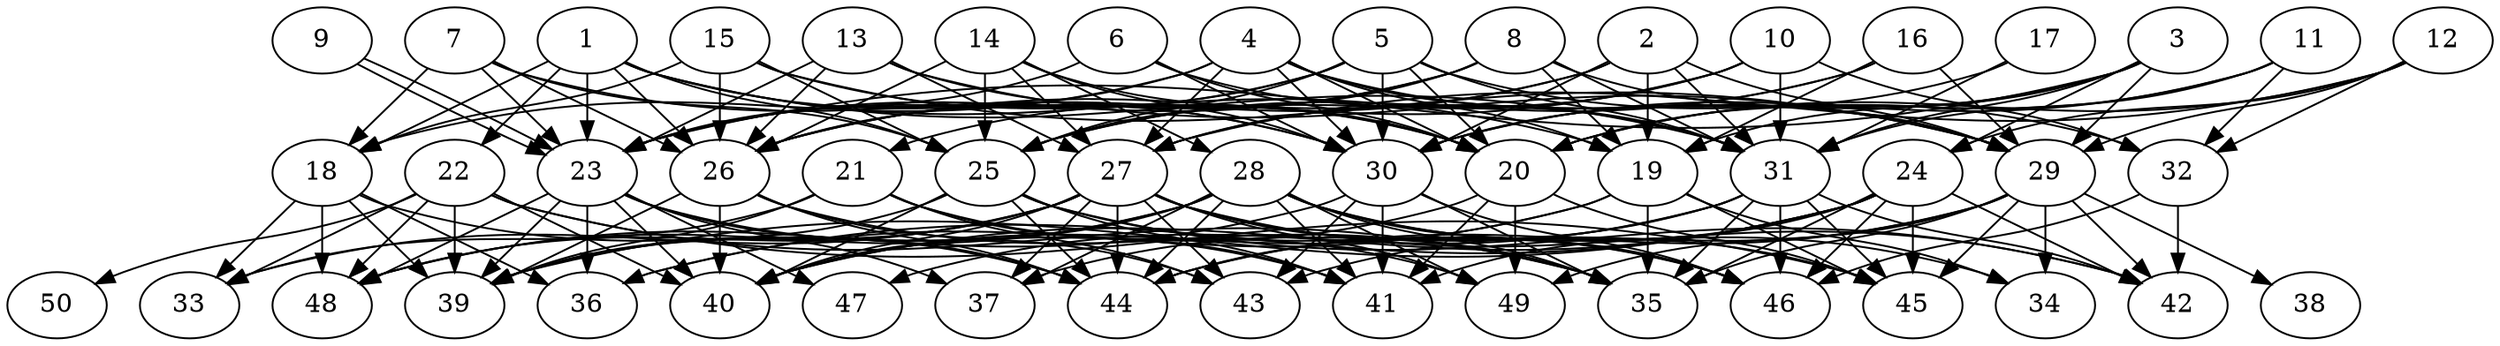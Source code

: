 // DAG automatically generated by daggen at Tue Aug  6 16:32:29 2019
// ./daggen --dot -n 50 --ccr 0.4 --fat 0.8 --regular 0.5 --density 0.6 --mindata 5242880 --maxdata 52428800 
digraph G {
  1 [size="76444160", alpha="0.01", expect_size="30577664"] 
  1 -> 18 [size ="30577664"]
  1 -> 19 [size ="30577664"]
  1 -> 22 [size ="30577664"]
  1 -> 23 [size ="30577664"]
  1 -> 25 [size ="30577664"]
  1 -> 26 [size ="30577664"]
  1 -> 30 [size ="30577664"]
  1 -> 31 [size ="30577664"]
  2 [size="130933760", alpha="0.07", expect_size="52373504"] 
  2 -> 19 [size ="52373504"]
  2 -> 21 [size ="52373504"]
  2 -> 26 [size ="52373504"]
  2 -> 29 [size ="52373504"]
  2 -> 30 [size ="52373504"]
  2 -> 31 [size ="52373504"]
  3 [size="102021120", alpha="0.05", expect_size="40808448"] 
  3 -> 19 [size ="40808448"]
  3 -> 20 [size ="40808448"]
  3 -> 23 [size ="40808448"]
  3 -> 24 [size ="40808448"]
  3 -> 29 [size ="40808448"]
  3 -> 30 [size ="40808448"]
  3 -> 31 [size ="40808448"]
  4 [size="66585600", alpha="0.12", expect_size="26634240"] 
  4 -> 18 [size ="26634240"]
  4 -> 19 [size ="26634240"]
  4 -> 20 [size ="26634240"]
  4 -> 23 [size ="26634240"]
  4 -> 27 [size ="26634240"]
  4 -> 29 [size ="26634240"]
  4 -> 30 [size ="26634240"]
  4 -> 31 [size ="26634240"]
  5 [size="65226240", alpha="0.00", expect_size="26090496"] 
  5 -> 20 [size ="26090496"]
  5 -> 23 [size ="26090496"]
  5 -> 25 [size ="26090496"]
  5 -> 26 [size ="26090496"]
  5 -> 30 [size ="26090496"]
  5 -> 31 [size ="26090496"]
  5 -> 32 [size ="26090496"]
  6 [size="22753280", alpha="0.10", expect_size="9101312"] 
  6 -> 20 [size ="9101312"]
  6 -> 23 [size ="9101312"]
  6 -> 30 [size ="9101312"]
  6 -> 31 [size ="9101312"]
  7 [size="62878720", alpha="0.04", expect_size="25151488"] 
  7 -> 18 [size ="25151488"]
  7 -> 23 [size ="25151488"]
  7 -> 25 [size ="25151488"]
  7 -> 26 [size ="25151488"]
  7 -> 30 [size ="25151488"]
  8 [size="16629760", alpha="0.02", expect_size="6651904"] 
  8 -> 19 [size ="6651904"]
  8 -> 23 [size ="6651904"]
  8 -> 25 [size ="6651904"]
  8 -> 26 [size ="6651904"]
  8 -> 29 [size ="6651904"]
  8 -> 31 [size ="6651904"]
  9 [size="86481920", alpha="0.14", expect_size="34592768"] 
  9 -> 23 [size ="34592768"]
  9 -> 23 [size ="34592768"]
  10 [size="41052160", alpha="0.18", expect_size="16420864"] 
  10 -> 25 [size ="16420864"]
  10 -> 26 [size ="16420864"]
  10 -> 27 [size ="16420864"]
  10 -> 31 [size ="16420864"]
  10 -> 32 [size ="16420864"]
  11 [size="123330560", alpha="0.04", expect_size="49332224"] 
  11 -> 20 [size ="49332224"]
  11 -> 30 [size ="49332224"]
  11 -> 31 [size ="49332224"]
  11 -> 32 [size ="49332224"]
  12 [size="14105600", alpha="0.17", expect_size="5642240"] 
  12 -> 20 [size ="5642240"]
  12 -> 24 [size ="5642240"]
  12 -> 27 [size ="5642240"]
  12 -> 29 [size ="5642240"]
  12 -> 32 [size ="5642240"]
  13 [size="56742400", alpha="0.18", expect_size="22696960"] 
  13 -> 20 [size ="22696960"]
  13 -> 23 [size ="22696960"]
  13 -> 26 [size ="22696960"]
  13 -> 27 [size ="22696960"]
  13 -> 29 [size ="22696960"]
  14 [size="88947200", alpha="0.15", expect_size="35578880"] 
  14 -> 20 [size ="35578880"]
  14 -> 25 [size ="35578880"]
  14 -> 26 [size ="35578880"]
  14 -> 27 [size ="35578880"]
  14 -> 28 [size ="35578880"]
  14 -> 30 [size ="35578880"]
  15 [size="42188800", alpha="0.07", expect_size="16875520"] 
  15 -> 18 [size ="16875520"]
  15 -> 20 [size ="16875520"]
  15 -> 25 [size ="16875520"]
  15 -> 26 [size ="16875520"]
  15 -> 29 [size ="16875520"]
  16 [size="43809280", alpha="0.07", expect_size="17523712"] 
  16 -> 19 [size ="17523712"]
  16 -> 25 [size ="17523712"]
  16 -> 27 [size ="17523712"]
  16 -> 29 [size ="17523712"]
  17 [size="102858240", alpha="0.03", expect_size="41143296"] 
  17 -> 30 [size ="41143296"]
  17 -> 31 [size ="41143296"]
  18 [size="125148160", alpha="0.05", expect_size="50059264"] 
  18 -> 33 [size ="50059264"]
  18 -> 36 [size ="50059264"]
  18 -> 39 [size ="50059264"]
  18 -> 44 [size ="50059264"]
  18 -> 48 [size ="50059264"]
  19 [size="17034240", alpha="0.13", expect_size="6813696"] 
  19 -> 34 [size ="6813696"]
  19 -> 35 [size ="6813696"]
  19 -> 36 [size ="6813696"]
  19 -> 40 [size ="6813696"]
  19 -> 45 [size ="6813696"]
  20 [size="102397440", alpha="0.08", expect_size="40958976"] 
  20 -> 40 [size ="40958976"]
  20 -> 41 [size ="40958976"]
  20 -> 45 [size ="40958976"]
  20 -> 49 [size ="40958976"]
  21 [size="92480000", alpha="0.13", expect_size="36992000"] 
  21 -> 33 [size ="36992000"]
  21 -> 39 [size ="36992000"]
  21 -> 41 [size ="36992000"]
  21 -> 43 [size ="36992000"]
  21 -> 49 [size ="36992000"]
  22 [size="116976640", alpha="0.18", expect_size="46790656"] 
  22 -> 33 [size ="46790656"]
  22 -> 35 [size ="46790656"]
  22 -> 39 [size ="46790656"]
  22 -> 40 [size ="46790656"]
  22 -> 45 [size ="46790656"]
  22 -> 48 [size ="46790656"]
  22 -> 50 [size ="46790656"]
  23 [size="97945600", alpha="0.19", expect_size="39178240"] 
  23 -> 36 [size ="39178240"]
  23 -> 37 [size ="39178240"]
  23 -> 39 [size ="39178240"]
  23 -> 40 [size ="39178240"]
  23 -> 41 [size ="39178240"]
  23 -> 44 [size ="39178240"]
  23 -> 47 [size ="39178240"]
  23 -> 48 [size ="39178240"]
  24 [size="85793280", alpha="0.08", expect_size="34317312"] 
  24 -> 35 [size ="34317312"]
  24 -> 36 [size ="34317312"]
  24 -> 39 [size ="34317312"]
  24 -> 40 [size ="34317312"]
  24 -> 41 [size ="34317312"]
  24 -> 42 [size ="34317312"]
  24 -> 44 [size ="34317312"]
  24 -> 45 [size ="34317312"]
  24 -> 46 [size ="34317312"]
  25 [size="56660480", alpha="0.07", expect_size="22664192"] 
  25 -> 39 [size ="22664192"]
  25 -> 40 [size ="22664192"]
  25 -> 41 [size ="22664192"]
  25 -> 42 [size ="22664192"]
  25 -> 44 [size ="22664192"]
  25 -> 46 [size ="22664192"]
  26 [size="100234240", alpha="0.07", expect_size="40093696"] 
  26 -> 35 [size ="40093696"]
  26 -> 39 [size ="40093696"]
  26 -> 40 [size ="40093696"]
  26 -> 43 [size ="40093696"]
  26 -> 44 [size ="40093696"]
  27 [size="23669760", alpha="0.15", expect_size="9467904"] 
  27 -> 33 [size ="9467904"]
  27 -> 35 [size ="9467904"]
  27 -> 37 [size ="9467904"]
  27 -> 39 [size ="9467904"]
  27 -> 40 [size ="9467904"]
  27 -> 42 [size ="9467904"]
  27 -> 43 [size ="9467904"]
  27 -> 44 [size ="9467904"]
  27 -> 46 [size ="9467904"]
  27 -> 48 [size ="9467904"]
  27 -> 49 [size ="9467904"]
  28 [size="38812160", alpha="0.04", expect_size="15524864"] 
  28 -> 34 [size ="15524864"]
  28 -> 35 [size ="15524864"]
  28 -> 37 [size ="15524864"]
  28 -> 39 [size ="15524864"]
  28 -> 40 [size ="15524864"]
  28 -> 41 [size ="15524864"]
  28 -> 44 [size ="15524864"]
  28 -> 45 [size ="15524864"]
  28 -> 46 [size ="15524864"]
  28 -> 48 [size ="15524864"]
  28 -> 49 [size ="15524864"]
  29 [size="66519040", alpha="0.06", expect_size="26607616"] 
  29 -> 34 [size ="26607616"]
  29 -> 35 [size ="26607616"]
  29 -> 38 [size ="26607616"]
  29 -> 42 [size ="26607616"]
  29 -> 43 [size ="26607616"]
  29 -> 44 [size ="26607616"]
  29 -> 45 [size ="26607616"]
  29 -> 49 [size ="26607616"]
  30 [size="25620480", alpha="0.12", expect_size="10248192"] 
  30 -> 35 [size ="10248192"]
  30 -> 41 [size ="10248192"]
  30 -> 43 [size ="10248192"]
  30 -> 46 [size ="10248192"]
  30 -> 48 [size ="10248192"]
  31 [size="71106560", alpha="0.17", expect_size="28442624"] 
  31 -> 35 [size ="28442624"]
  31 -> 37 [size ="28442624"]
  31 -> 42 [size ="28442624"]
  31 -> 44 [size ="28442624"]
  31 -> 45 [size ="28442624"]
  31 -> 46 [size ="28442624"]
  31 -> 47 [size ="28442624"]
  32 [size="30389760", alpha="0.02", expect_size="12155904"] 
  32 -> 42 [size ="12155904"]
  32 -> 46 [size ="12155904"]
  33 [size="21296640", alpha="0.14", expect_size="8518656"] 
  34 [size="14776320", alpha="0.19", expect_size="5910528"] 
  35 [size="64309760", alpha="0.10", expect_size="25723904"] 
  36 [size="104053760", alpha="0.05", expect_size="41621504"] 
  37 [size="25687040", alpha="0.16", expect_size="10274816"] 
  38 [size="114913280", alpha="0.05", expect_size="45965312"] 
  39 [size="21360640", alpha="0.16", expect_size="8544256"] 
  40 [size="54336000", alpha="0.01", expect_size="21734400"] 
  41 [size="123816960", alpha="0.00", expect_size="49526784"] 
  42 [size="104099840", alpha="0.17", expect_size="41639936"] 
  43 [size="114150400", alpha="0.08", expect_size="45660160"] 
  44 [size="79639040", alpha="0.11", expect_size="31855616"] 
  45 [size="76405760", alpha="0.01", expect_size="30562304"] 
  46 [size="15569920", alpha="0.07", expect_size="6227968"] 
  47 [size="45803520", alpha="0.14", expect_size="18321408"] 
  48 [size="20925440", alpha="0.06", expect_size="8370176"] 
  49 [size="52984320", alpha="0.06", expect_size="21193728"] 
  50 [size="27937280", alpha="0.09", expect_size="11174912"] 
}
